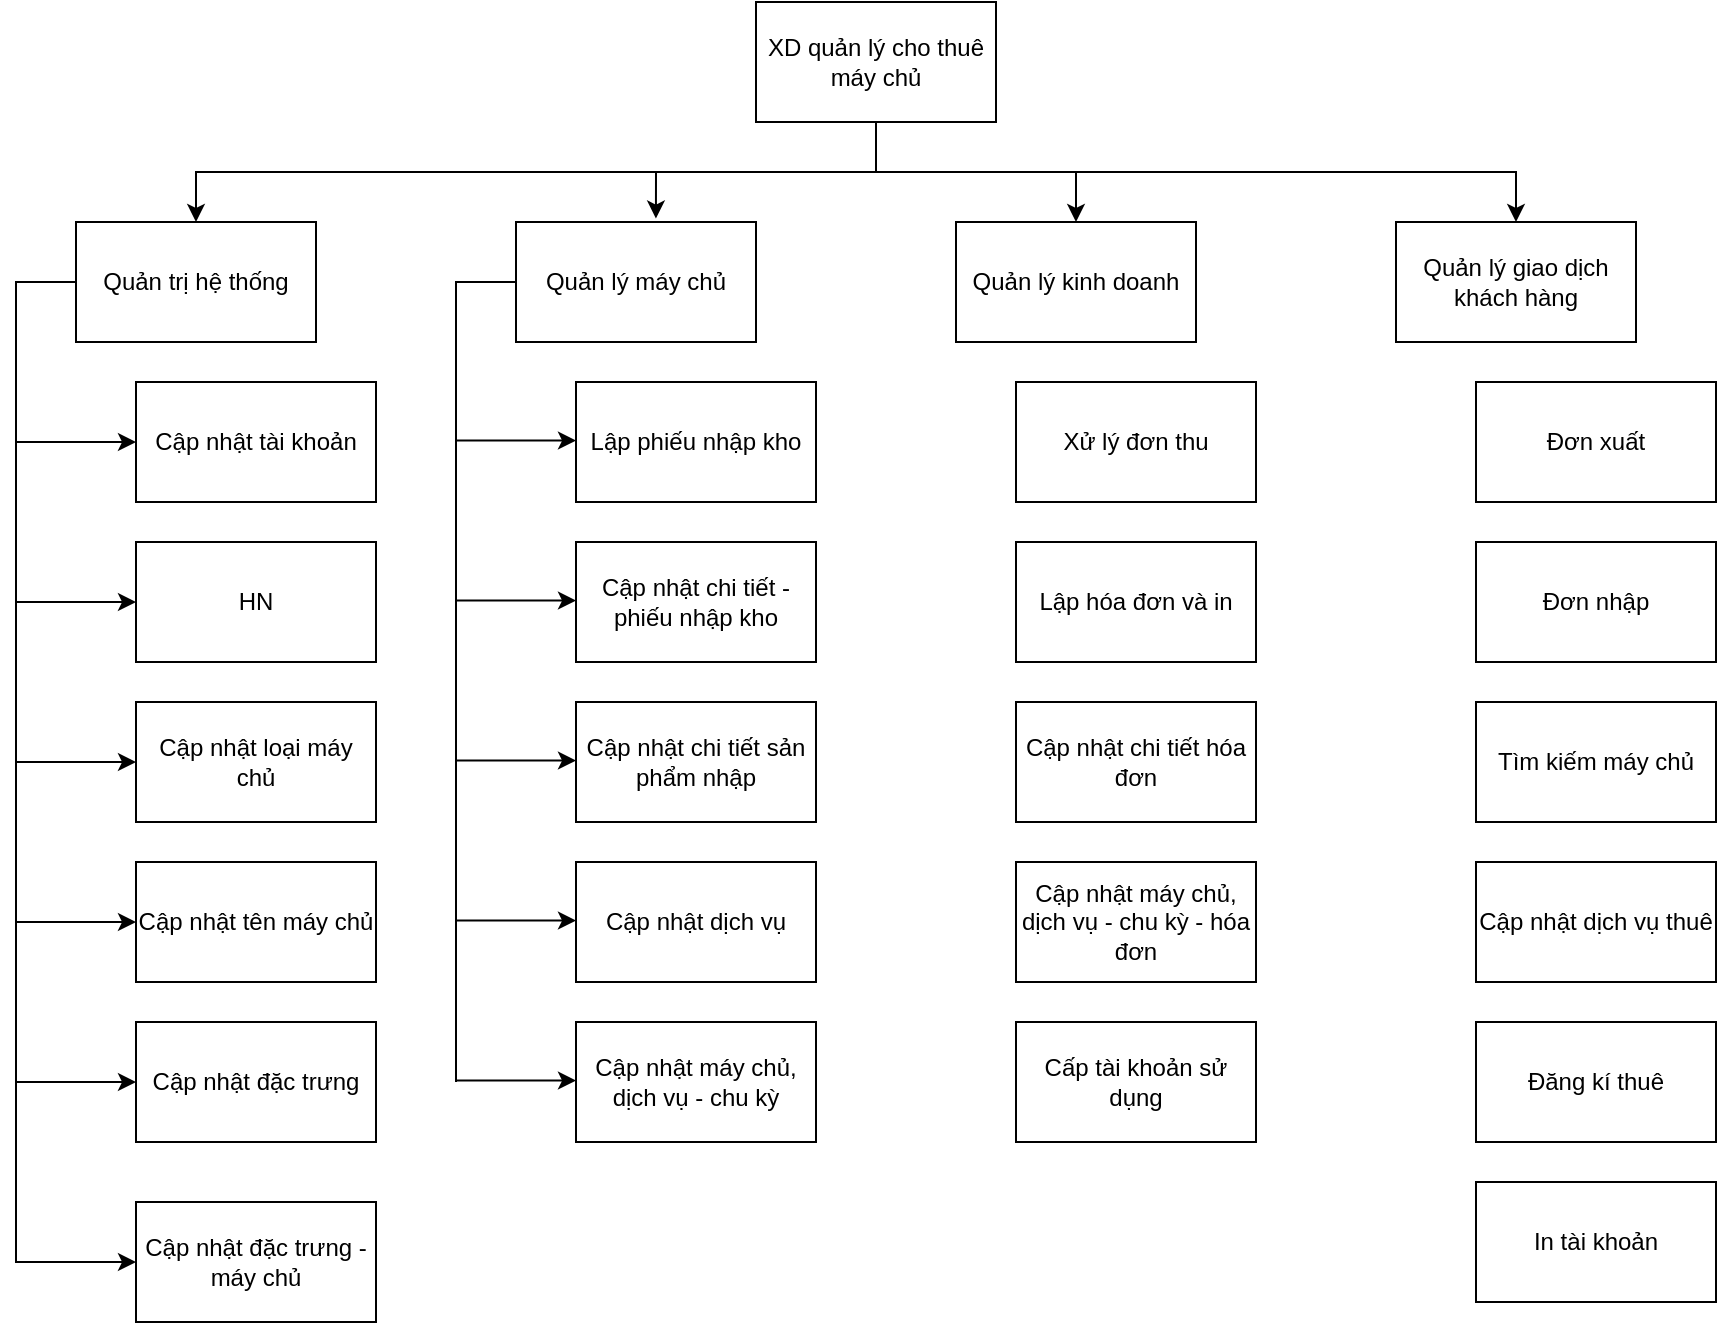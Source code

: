 <mxfile version="21.8.2" type="github">
  <diagram name="Page-1" id="_L53pu-eKjSUzyPY_FYC">
    <mxGraphModel dx="1110" dy="706" grid="1" gridSize="10" guides="1" tooltips="1" connect="1" arrows="1" fold="1" page="1" pageScale="1" pageWidth="850" pageHeight="1100" math="0" shadow="0">
      <root>
        <mxCell id="0" />
        <mxCell id="1" parent="0" />
        <mxCell id="0lqGQbvRG_3BoC6F8_CW-32" style="edgeStyle=orthogonalEdgeStyle;rounded=0;orthogonalLoop=1;jettySize=auto;html=1;entryX=0.5;entryY=0;entryDx=0;entryDy=0;" edge="1" parent="1" source="0lqGQbvRG_3BoC6F8_CW-1" target="0lqGQbvRG_3BoC6F8_CW-16">
          <mxGeometry relative="1" as="geometry" />
        </mxCell>
        <mxCell id="0lqGQbvRG_3BoC6F8_CW-34" style="edgeStyle=orthogonalEdgeStyle;rounded=0;orthogonalLoop=1;jettySize=auto;html=1;exitX=0.5;exitY=1;exitDx=0;exitDy=0;" edge="1" parent="1" source="0lqGQbvRG_3BoC6F8_CW-1" target="0lqGQbvRG_3BoC6F8_CW-18">
          <mxGeometry relative="1" as="geometry" />
        </mxCell>
        <mxCell id="0lqGQbvRG_3BoC6F8_CW-39" style="edgeStyle=orthogonalEdgeStyle;rounded=0;orthogonalLoop=1;jettySize=auto;html=1;exitX=0.5;exitY=1;exitDx=0;exitDy=0;" edge="1" parent="1" source="0lqGQbvRG_3BoC6F8_CW-1" target="0lqGQbvRG_3BoC6F8_CW-2">
          <mxGeometry relative="1" as="geometry" />
        </mxCell>
        <mxCell id="0lqGQbvRG_3BoC6F8_CW-1" value="XD quản lý cho thuê máy chủ" style="rounded=0;whiteSpace=wrap;html=1;" vertex="1" parent="1">
          <mxGeometry x="380" y="490" width="120" height="60" as="geometry" />
        </mxCell>
        <mxCell id="0lqGQbvRG_3BoC6F8_CW-40" style="edgeStyle=orthogonalEdgeStyle;rounded=0;orthogonalLoop=1;jettySize=auto;html=1;entryX=0;entryY=0.5;entryDx=0;entryDy=0;" edge="1" parent="1" source="0lqGQbvRG_3BoC6F8_CW-2" target="0lqGQbvRG_3BoC6F8_CW-8">
          <mxGeometry relative="1" as="geometry">
            <mxPoint x="20" y="1110" as="targetPoint" />
            <Array as="points">
              <mxPoint x="10" y="630" />
              <mxPoint x="10" y="1120" />
            </Array>
          </mxGeometry>
        </mxCell>
        <mxCell id="0lqGQbvRG_3BoC6F8_CW-2" value="Quản trị hệ thống" style="rounded=0;whiteSpace=wrap;html=1;" vertex="1" parent="1">
          <mxGeometry x="40" y="600" width="120" height="60" as="geometry" />
        </mxCell>
        <mxCell id="0lqGQbvRG_3BoC6F8_CW-3" value="Cập nhật tài khoản" style="rounded=0;whiteSpace=wrap;html=1;" vertex="1" parent="1">
          <mxGeometry x="70" y="680" width="120" height="60" as="geometry" />
        </mxCell>
        <mxCell id="0lqGQbvRG_3BoC6F8_CW-4" value="HN" style="rounded=0;whiteSpace=wrap;html=1;" vertex="1" parent="1">
          <mxGeometry x="70" y="760" width="120" height="60" as="geometry" />
        </mxCell>
        <mxCell id="0lqGQbvRG_3BoC6F8_CW-5" value="Cập nhật loại máy chủ" style="rounded=0;whiteSpace=wrap;html=1;" vertex="1" parent="1">
          <mxGeometry x="70" y="840" width="120" height="60" as="geometry" />
        </mxCell>
        <mxCell id="0lqGQbvRG_3BoC6F8_CW-6" value="Cập nhật tên máy chủ" style="rounded=0;whiteSpace=wrap;html=1;" vertex="1" parent="1">
          <mxGeometry x="70" y="920" width="120" height="60" as="geometry" />
        </mxCell>
        <mxCell id="0lqGQbvRG_3BoC6F8_CW-7" value="Cập nhật đặc trưng" style="rounded=0;whiteSpace=wrap;html=1;" vertex="1" parent="1">
          <mxGeometry x="70" y="1000" width="120" height="60" as="geometry" />
        </mxCell>
        <mxCell id="0lqGQbvRG_3BoC6F8_CW-8" value="Cập nhật đặc trưng - máy chủ" style="rounded=0;whiteSpace=wrap;html=1;" vertex="1" parent="1">
          <mxGeometry x="70" y="1090" width="120" height="60" as="geometry" />
        </mxCell>
        <mxCell id="0lqGQbvRG_3BoC6F8_CW-9" value="Quản lý máy chủ" style="rounded=0;whiteSpace=wrap;html=1;" vertex="1" parent="1">
          <mxGeometry x="260" y="600" width="120" height="60" as="geometry" />
        </mxCell>
        <mxCell id="0lqGQbvRG_3BoC6F8_CW-10" value="Lập phiếu nhập kho" style="rounded=0;whiteSpace=wrap;html=1;" vertex="1" parent="1">
          <mxGeometry x="290" y="680" width="120" height="60" as="geometry" />
        </mxCell>
        <mxCell id="0lqGQbvRG_3BoC6F8_CW-11" value="Cập nhật chi tiết - phiếu nhập kho" style="rounded=0;whiteSpace=wrap;html=1;" vertex="1" parent="1">
          <mxGeometry x="290" y="760" width="120" height="60" as="geometry" />
        </mxCell>
        <mxCell id="0lqGQbvRG_3BoC6F8_CW-12" value="Cập nhật chi tiết sản phẩm nhập" style="rounded=0;whiteSpace=wrap;html=1;" vertex="1" parent="1">
          <mxGeometry x="290" y="840" width="120" height="60" as="geometry" />
        </mxCell>
        <mxCell id="0lqGQbvRG_3BoC6F8_CW-13" value="Cập nhật dịch vụ" style="rounded=0;whiteSpace=wrap;html=1;" vertex="1" parent="1">
          <mxGeometry x="290" y="920" width="120" height="60" as="geometry" />
        </mxCell>
        <mxCell id="0lqGQbvRG_3BoC6F8_CW-14" value="Cập nhật máy chủ, dịch vụ - chu kỳ" style="rounded=0;whiteSpace=wrap;html=1;" vertex="1" parent="1">
          <mxGeometry x="290" y="1000" width="120" height="60" as="geometry" />
        </mxCell>
        <mxCell id="0lqGQbvRG_3BoC6F8_CW-16" value="Quản lý kinh doanh" style="rounded=0;whiteSpace=wrap;html=1;" vertex="1" parent="1">
          <mxGeometry x="480" y="600" width="120" height="60" as="geometry" />
        </mxCell>
        <mxCell id="0lqGQbvRG_3BoC6F8_CW-17" value="Xử lý đơn thu" style="rounded=0;whiteSpace=wrap;html=1;" vertex="1" parent="1">
          <mxGeometry x="510" y="680" width="120" height="60" as="geometry" />
        </mxCell>
        <mxCell id="0lqGQbvRG_3BoC6F8_CW-18" value="Quản lý giao dịch khách hàng" style="rounded=0;whiteSpace=wrap;html=1;" vertex="1" parent="1">
          <mxGeometry x="700" y="600" width="120" height="60" as="geometry" />
        </mxCell>
        <mxCell id="0lqGQbvRG_3BoC6F8_CW-19" value="Đơn xuất" style="rounded=0;whiteSpace=wrap;html=1;" vertex="1" parent="1">
          <mxGeometry x="740" y="680" width="120" height="60" as="geometry" />
        </mxCell>
        <mxCell id="0lqGQbvRG_3BoC6F8_CW-20" value="Đơn nhập" style="rounded=0;whiteSpace=wrap;html=1;" vertex="1" parent="1">
          <mxGeometry x="740" y="760" width="120" height="60" as="geometry" />
        </mxCell>
        <mxCell id="0lqGQbvRG_3BoC6F8_CW-21" value="Tìm kiếm máy chủ" style="rounded=0;whiteSpace=wrap;html=1;" vertex="1" parent="1">
          <mxGeometry x="740" y="840" width="120" height="60" as="geometry" />
        </mxCell>
        <mxCell id="0lqGQbvRG_3BoC6F8_CW-22" value="Cập nhật dịch vụ thuê" style="rounded=0;whiteSpace=wrap;html=1;" vertex="1" parent="1">
          <mxGeometry x="740" y="920" width="120" height="60" as="geometry" />
        </mxCell>
        <mxCell id="0lqGQbvRG_3BoC6F8_CW-23" value="Đăng kí thuê" style="rounded=0;whiteSpace=wrap;html=1;" vertex="1" parent="1">
          <mxGeometry x="740" y="1000" width="120" height="60" as="geometry" />
        </mxCell>
        <mxCell id="0lqGQbvRG_3BoC6F8_CW-24" value="In tài khoản" style="rounded=0;whiteSpace=wrap;html=1;" vertex="1" parent="1">
          <mxGeometry x="740" y="1080" width="120" height="60" as="geometry" />
        </mxCell>
        <mxCell id="0lqGQbvRG_3BoC6F8_CW-25" value="Lập hóa đơn và in" style="rounded=0;whiteSpace=wrap;html=1;" vertex="1" parent="1">
          <mxGeometry x="510" y="760" width="120" height="60" as="geometry" />
        </mxCell>
        <mxCell id="0lqGQbvRG_3BoC6F8_CW-26" value="Cập nhật chi tiết hóa đơn" style="rounded=0;whiteSpace=wrap;html=1;" vertex="1" parent="1">
          <mxGeometry x="510" y="840" width="120" height="60" as="geometry" />
        </mxCell>
        <mxCell id="0lqGQbvRG_3BoC6F8_CW-27" value="Cập nhật máy chủ, dịch vụ - chu kỳ - hóa đơn" style="rounded=0;whiteSpace=wrap;html=1;" vertex="1" parent="1">
          <mxGeometry x="510" y="920" width="120" height="60" as="geometry" />
        </mxCell>
        <mxCell id="0lqGQbvRG_3BoC6F8_CW-28" value="Cấp tài khoản sử dụng" style="rounded=0;whiteSpace=wrap;html=1;" vertex="1" parent="1">
          <mxGeometry x="510" y="1000" width="120" height="60" as="geometry" />
        </mxCell>
        <mxCell id="0lqGQbvRG_3BoC6F8_CW-30" style="edgeStyle=orthogonalEdgeStyle;rounded=0;orthogonalLoop=1;jettySize=auto;html=1;entryX=0.583;entryY=-0.029;entryDx=0;entryDy=0;entryPerimeter=0;" edge="1" parent="1" source="0lqGQbvRG_3BoC6F8_CW-1" target="0lqGQbvRG_3BoC6F8_CW-9">
          <mxGeometry relative="1" as="geometry" />
        </mxCell>
        <mxCell id="0lqGQbvRG_3BoC6F8_CW-42" value="" style="endArrow=classic;html=1;rounded=0;entryX=0;entryY=0.5;entryDx=0;entryDy=0;" edge="1" parent="1" target="0lqGQbvRG_3BoC6F8_CW-3">
          <mxGeometry width="50" height="50" relative="1" as="geometry">
            <mxPoint x="10" y="710" as="sourcePoint" />
            <mxPoint x="60" y="690" as="targetPoint" />
          </mxGeometry>
        </mxCell>
        <mxCell id="0lqGQbvRG_3BoC6F8_CW-43" value="" style="endArrow=classic;html=1;rounded=0;" edge="1" parent="1">
          <mxGeometry width="50" height="50" relative="1" as="geometry">
            <mxPoint x="10" y="790" as="sourcePoint" />
            <mxPoint x="70" y="790" as="targetPoint" />
          </mxGeometry>
        </mxCell>
        <mxCell id="0lqGQbvRG_3BoC6F8_CW-44" value="" style="endArrow=classic;html=1;rounded=0;entryX=0;entryY=0.5;entryDx=0;entryDy=0;" edge="1" parent="1" target="0lqGQbvRG_3BoC6F8_CW-5">
          <mxGeometry width="50" height="50" relative="1" as="geometry">
            <mxPoint x="10" y="870" as="sourcePoint" />
            <mxPoint x="80" y="800" as="targetPoint" />
          </mxGeometry>
        </mxCell>
        <mxCell id="0lqGQbvRG_3BoC6F8_CW-45" value="" style="endArrow=classic;html=1;rounded=0;entryX=0;entryY=0.5;entryDx=0;entryDy=0;" edge="1" parent="1" target="0lqGQbvRG_3BoC6F8_CW-6">
          <mxGeometry width="50" height="50" relative="1" as="geometry">
            <mxPoint x="10" y="950" as="sourcePoint" />
            <mxPoint x="60" y="920" as="targetPoint" />
          </mxGeometry>
        </mxCell>
        <mxCell id="0lqGQbvRG_3BoC6F8_CW-46" value="" style="endArrow=classic;html=1;rounded=0;" edge="1" parent="1">
          <mxGeometry width="50" height="50" relative="1" as="geometry">
            <mxPoint x="10" y="1030" as="sourcePoint" />
            <mxPoint x="70" y="1030" as="targetPoint" />
          </mxGeometry>
        </mxCell>
        <mxCell id="0lqGQbvRG_3BoC6F8_CW-47" value="" style="endArrow=classic;html=1;rounded=0;entryX=0;entryY=0.5;entryDx=0;entryDy=0;" edge="1" parent="1">
          <mxGeometry width="50" height="50" relative="1" as="geometry">
            <mxPoint x="230" y="709.29" as="sourcePoint" />
            <mxPoint x="290" y="709.29" as="targetPoint" />
          </mxGeometry>
        </mxCell>
        <mxCell id="0lqGQbvRG_3BoC6F8_CW-48" value="" style="endArrow=classic;html=1;rounded=0;" edge="1" parent="1">
          <mxGeometry width="50" height="50" relative="1" as="geometry">
            <mxPoint x="230" y="789.29" as="sourcePoint" />
            <mxPoint x="290" y="789.29" as="targetPoint" />
          </mxGeometry>
        </mxCell>
        <mxCell id="0lqGQbvRG_3BoC6F8_CW-49" value="" style="endArrow=classic;html=1;rounded=0;entryX=0;entryY=0.5;entryDx=0;entryDy=0;" edge="1" parent="1">
          <mxGeometry width="50" height="50" relative="1" as="geometry">
            <mxPoint x="230" y="869.29" as="sourcePoint" />
            <mxPoint x="290" y="869.29" as="targetPoint" />
          </mxGeometry>
        </mxCell>
        <mxCell id="0lqGQbvRG_3BoC6F8_CW-50" value="" style="endArrow=classic;html=1;rounded=0;entryX=0;entryY=0.5;entryDx=0;entryDy=0;" edge="1" parent="1">
          <mxGeometry width="50" height="50" relative="1" as="geometry">
            <mxPoint x="230" y="949.29" as="sourcePoint" />
            <mxPoint x="290" y="949.29" as="targetPoint" />
          </mxGeometry>
        </mxCell>
        <mxCell id="0lqGQbvRG_3BoC6F8_CW-51" value="" style="endArrow=classic;html=1;rounded=0;" edge="1" parent="1">
          <mxGeometry width="50" height="50" relative="1" as="geometry">
            <mxPoint x="230" y="1029.29" as="sourcePoint" />
            <mxPoint x="290" y="1029.29" as="targetPoint" />
          </mxGeometry>
        </mxCell>
        <mxCell id="0lqGQbvRG_3BoC6F8_CW-55" value="" style="endArrow=none;html=1;rounded=0;" edge="1" parent="1">
          <mxGeometry width="50" height="50" relative="1" as="geometry">
            <mxPoint x="230" y="1030" as="sourcePoint" />
            <mxPoint x="260" y="630" as="targetPoint" />
            <Array as="points">
              <mxPoint x="230" y="630" />
            </Array>
          </mxGeometry>
        </mxCell>
      </root>
    </mxGraphModel>
  </diagram>
</mxfile>
